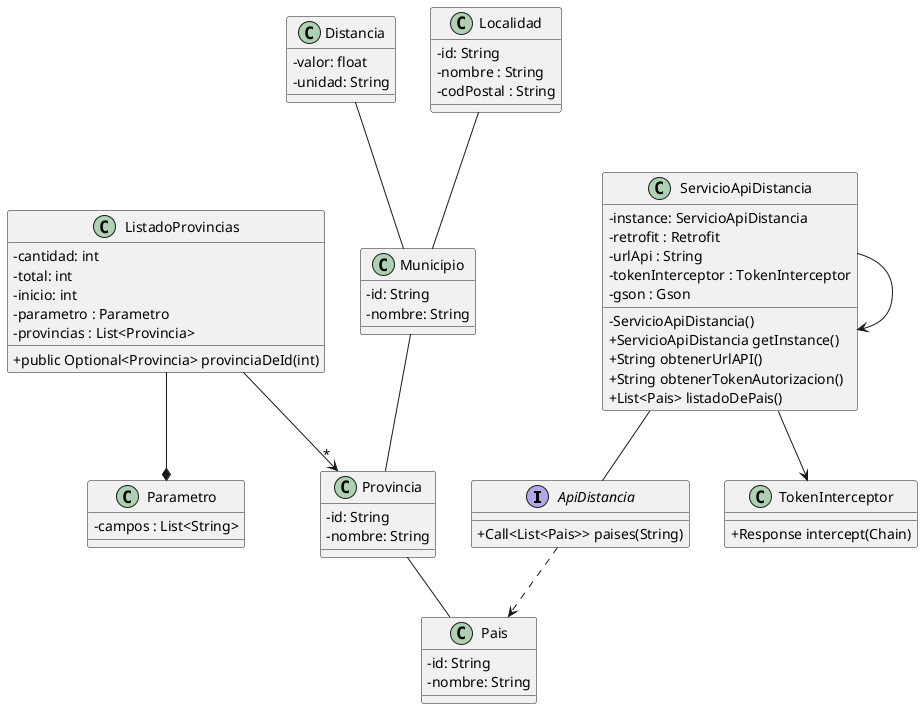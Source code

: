@startuml
skinparam classAttributeIconSize 0

interface ApiDistancia {
+ Call<List<Pais>> paises(String)
}

class Distancia {
- valor: float
- unidad: String
}

class ListadoProvincias {
- cantidad: int
- total: int
- inicio: int
- parametro : Parametro
- provincias : List<Provincia>

+ public Optional<Provincia> provinciaDeId(int)
}

class Parametro {
- campos : List<String>
}

class Municipio {
- id: String
- nombre: String
}

class Pais {
- id: String
- nombre: String
}

class Provincia {
- id: String
- nombre: String
}

class Localidad {
- id: String
- nombre : String
- codPostal : String
}

class ServicioApiDistancia {
- instance: ServicioApiDistancia
- retrofit : Retrofit
- urlApi : String
- tokenInterceptor : TokenInterceptor
- gson : Gson

-ServicioApiDistancia()
+ServicioApiDistancia getInstance()
+ String obtenerUrlAPI()
+ String obtenerTokenAutorizacion()
+ List<Pais> listadoDePais()
}

class TokenInterceptor {

+ Response intercept(Chain)
}

ApiDistancia ..> Pais

ServicioApiDistancia --> ServicioApiDistancia
ServicioApiDistancia --> TokenInterceptor

ListadoProvincias --> "*" Provincia
ListadoProvincias --* Parametro

Provincia -- Pais

Localidad -- Municipio

Municipio -- Provincia

Distancia -- Municipio

ServicioApiDistancia -- ApiDistancia

@enduml